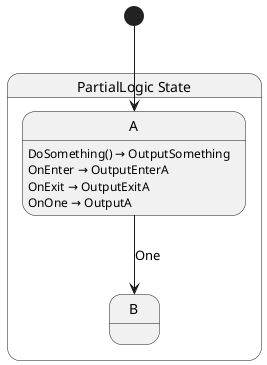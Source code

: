 @startuml PartialLogic
state "PartialLogic State" as Chickensoft_LogicBlocks_Generator_Tests_PartialLogic_State {
  state "A" as Chickensoft_LogicBlocks_Generator_Tests_PartialLogic_State_A
  state "B" as Chickensoft_LogicBlocks_Generator_Tests_PartialLogic_State_B
}

Chickensoft_LogicBlocks_Generator_Tests_PartialLogic_State_A --> Chickensoft_LogicBlocks_Generator_Tests_PartialLogic_State_B : One

Chickensoft_LogicBlocks_Generator_Tests_PartialLogic_State_A : DoSomething() → OutputSomething
Chickensoft_LogicBlocks_Generator_Tests_PartialLogic_State_A : OnEnter → OutputEnterA
Chickensoft_LogicBlocks_Generator_Tests_PartialLogic_State_A : OnExit → OutputExitA
Chickensoft_LogicBlocks_Generator_Tests_PartialLogic_State_A : OnOne → OutputA

[*] --> Chickensoft_LogicBlocks_Generator_Tests_PartialLogic_State_A
@enduml